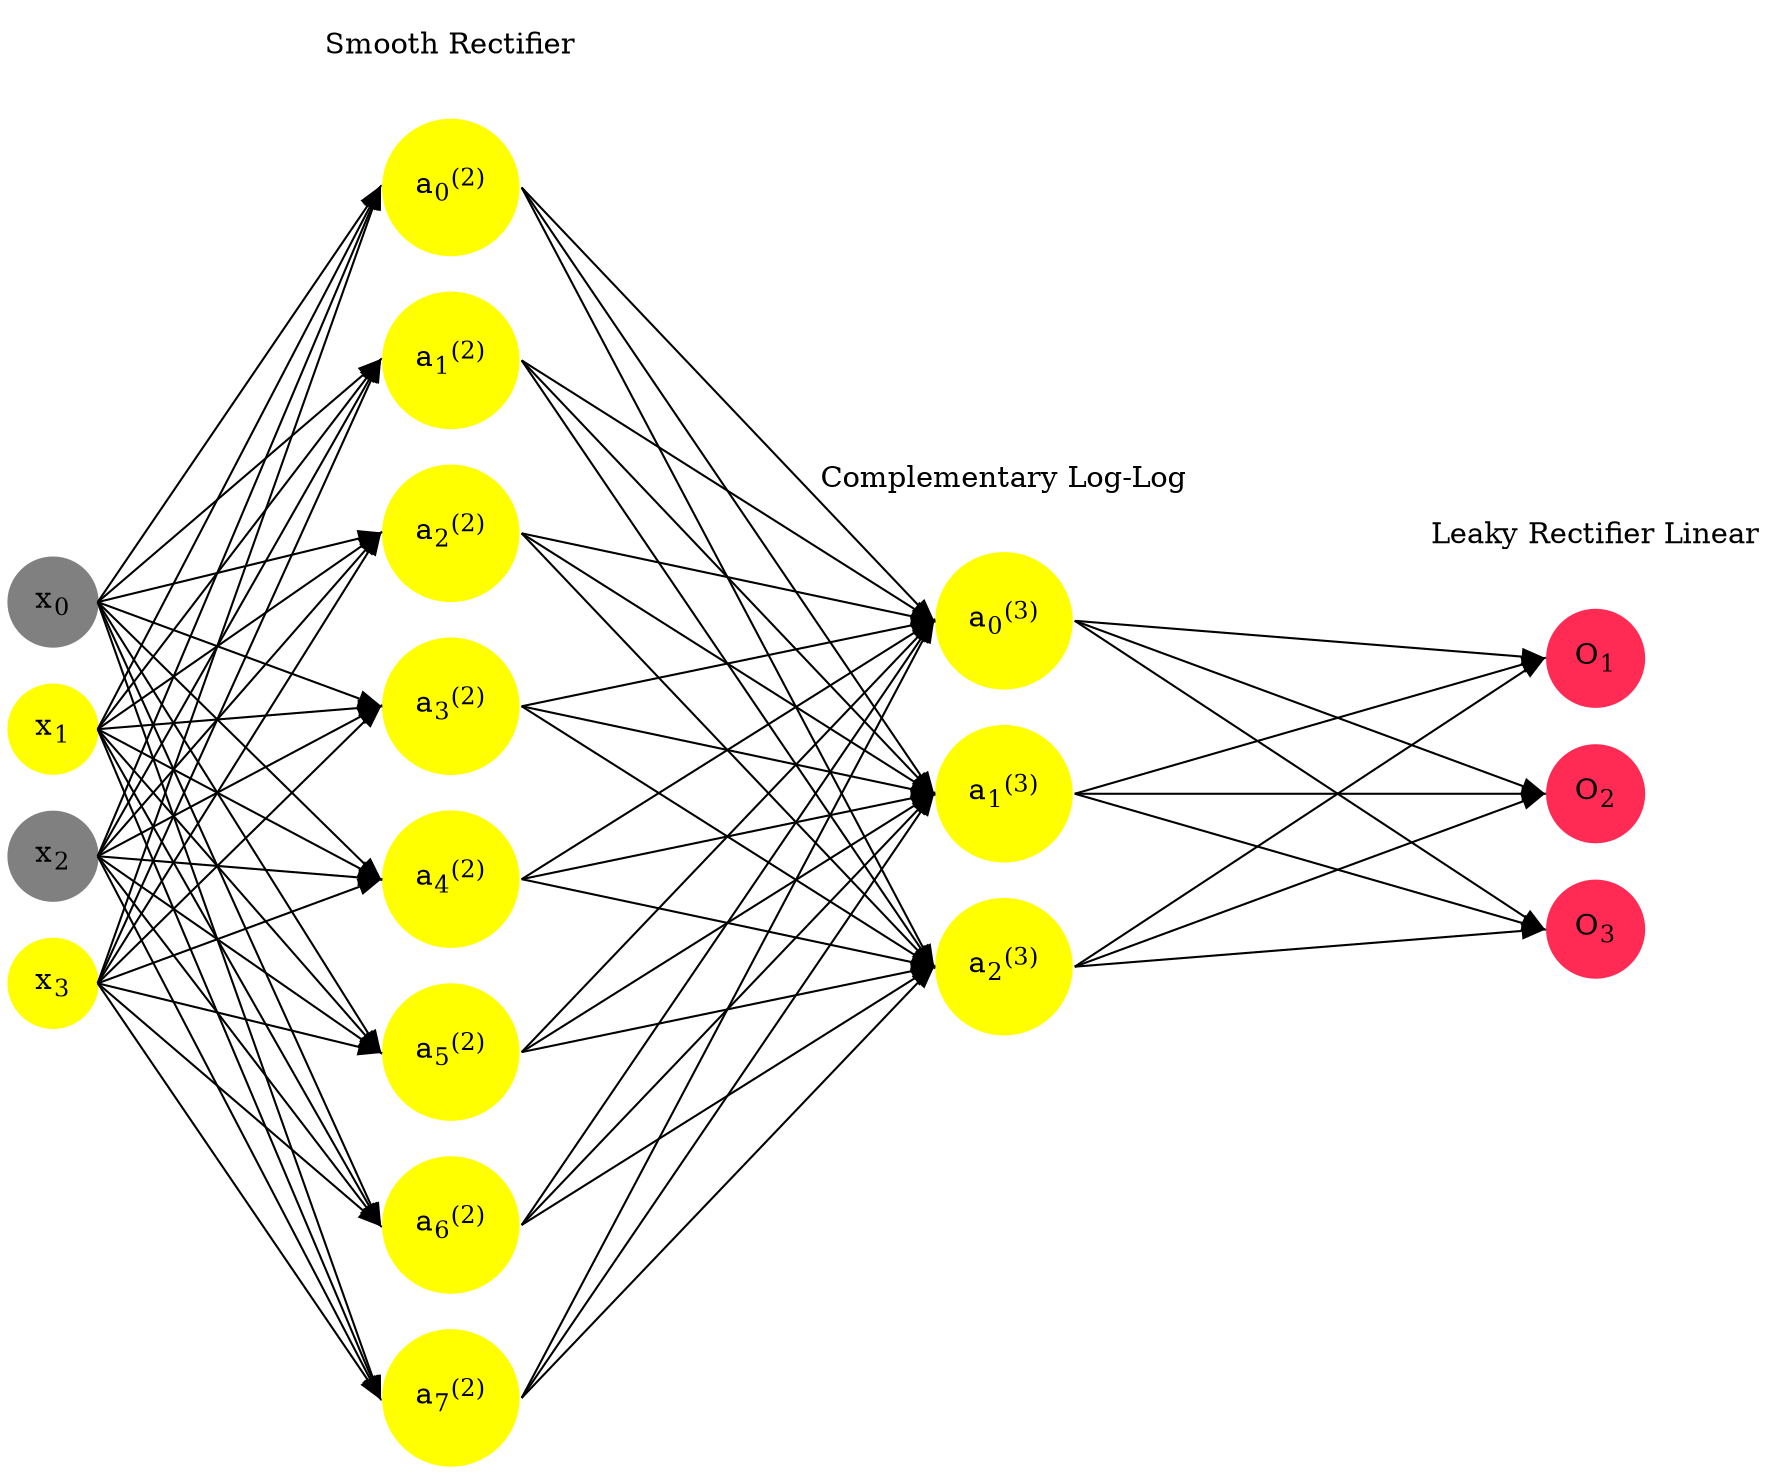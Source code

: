 digraph G {
	rankdir = LR;
	splines=false;
	edge[style=invis];
	ranksep= 1.4;
	{
	node [shape=circle, color="0.1667, 0.0, 0.5", style=filled, fillcolor="0.1667, 0.0, 0.5"];
	x0 [label=<x<sub>0</sub>>];
	}
	{
	node [shape=circle, color="0.1667, 1.0, 1.0", style=filled, fillcolor="0.1667, 1.0, 1.0"];
	x1 [label=<x<sub>1</sub>>];
	}
	{
	node [shape=circle, color="0.1667, 0.0, 0.5", style=filled, fillcolor="0.1667, 0.0, 0.5"];
	x2 [label=<x<sub>2</sub>>];
	}
	{
	node [shape=circle, color="0.1667, 1.0, 1.0", style=filled, fillcolor="0.1667, 1.0, 1.0"];
	x3 [label=<x<sub>3</sub>>];
	}
	{
	node [shape=circle, color="0.1667, nan, nan", style=filled, fillcolor="0.1667, nan, nan"];
	a02 [label=<a<sub>0</sub><sup>(2)</sup>>];
	}
	{
	node [shape=circle, color="0.1667, nan, nan", style=filled, fillcolor="0.1667, nan, nan"];
	a12 [label=<a<sub>1</sub><sup>(2)</sup>>];
	}
	{
	node [shape=circle, color="0.1667, nan, nan", style=filled, fillcolor="0.1667, nan, nan"];
	a22 [label=<a<sub>2</sub><sup>(2)</sup>>];
	}
	{
	node [shape=circle, color="0.1667, nan, nan", style=filled, fillcolor="0.1667, nan, nan"];
	a32 [label=<a<sub>3</sub><sup>(2)</sup>>];
	}
	{
	node [shape=circle, color="0.1667, nan, nan", style=filled, fillcolor="0.1667, nan, nan"];
	a42 [label=<a<sub>4</sub><sup>(2)</sup>>];
	}
	{
	node [shape=circle, color="0.1667, nan, nan", style=filled, fillcolor="0.1667, nan, nan"];
	a52 [label=<a<sub>5</sub><sup>(2)</sup>>];
	}
	{
	node [shape=circle, color="0.1667, nan, nan", style=filled, fillcolor="0.1667, nan, nan"];
	a62 [label=<a<sub>6</sub><sup>(2)</sup>>];
	}
	{
	node [shape=circle, color="0.1667, nan, nan", style=filled, fillcolor="0.1667, nan, nan"];
	a72 [label=<a<sub>7</sub><sup>(2)</sup>>];
	}
	{
	node [shape=circle, color="0.1667, nan, nan", style=filled, fillcolor="0.1667, nan, nan"];
	a03 [label=<a<sub>0</sub><sup>(3)</sup>>];
	}
	{
	node [shape=circle, color="0.1667, nan, nan", style=filled, fillcolor="0.1667, nan, nan"];
	a13 [label=<a<sub>1</sub><sup>(3)</sup>>];
	}
	{
	node [shape=circle, color="0.1667, nan, nan", style=filled, fillcolor="0.1667, nan, nan"];
	a23 [label=<a<sub>2</sub><sup>(3)</sup>>];
	}
	{
	node [shape=circle, color="0.9667, 0.83, 1.0", style=filled, fillcolor="0.9667, 0.83, 1.0"];
	O1 [label=<O<sub>1</sub>>];
	}
	{
	node [shape=circle, color="0.9667, 0.83, 1.0", style=filled, fillcolor="0.9667, 0.83, 1.0"];
	O2 [label=<O<sub>2</sub>>];
	}
	{
	node [shape=circle, color="0.9667, 0.83, 1.0", style=filled, fillcolor="0.9667, 0.83, 1.0"];
	O3 [label=<O<sub>3</sub>>];
	}
	{
	rank=same;
	x0->x1->x2->x3;
	}
	{
	rank=same;
	a02->a12->a22->a32->a42->a52->a62->a72;
	}
	{
	rank=same;
	a03->a13->a23;
	}
	{
	rank=same;
	O1->O2->O3;
	}
	l1 [shape=plaintext,label="Smooth Rectifier"];
	l1->a02;
	{rank=same; l1;a02};
	l2 [shape=plaintext,label="Complementary Log-Log"];
	l2->a03;
	{rank=same; l2;a03};
	l3 [shape=plaintext,label="Leaky Rectifier Linear"];
	l3->O1;
	{rank=same; l3;O1};
edge[style=solid, tailport=e, headport=w];
	{x0;x1;x2;x3} -> {a02;a12;a22;a32;a42;a52;a62;a72};
	{a02;a12;a22;a32;a42;a52;a62;a72} -> {a03;a13;a23};
	{a03;a13;a23} -> {O1,O2,O3};
}